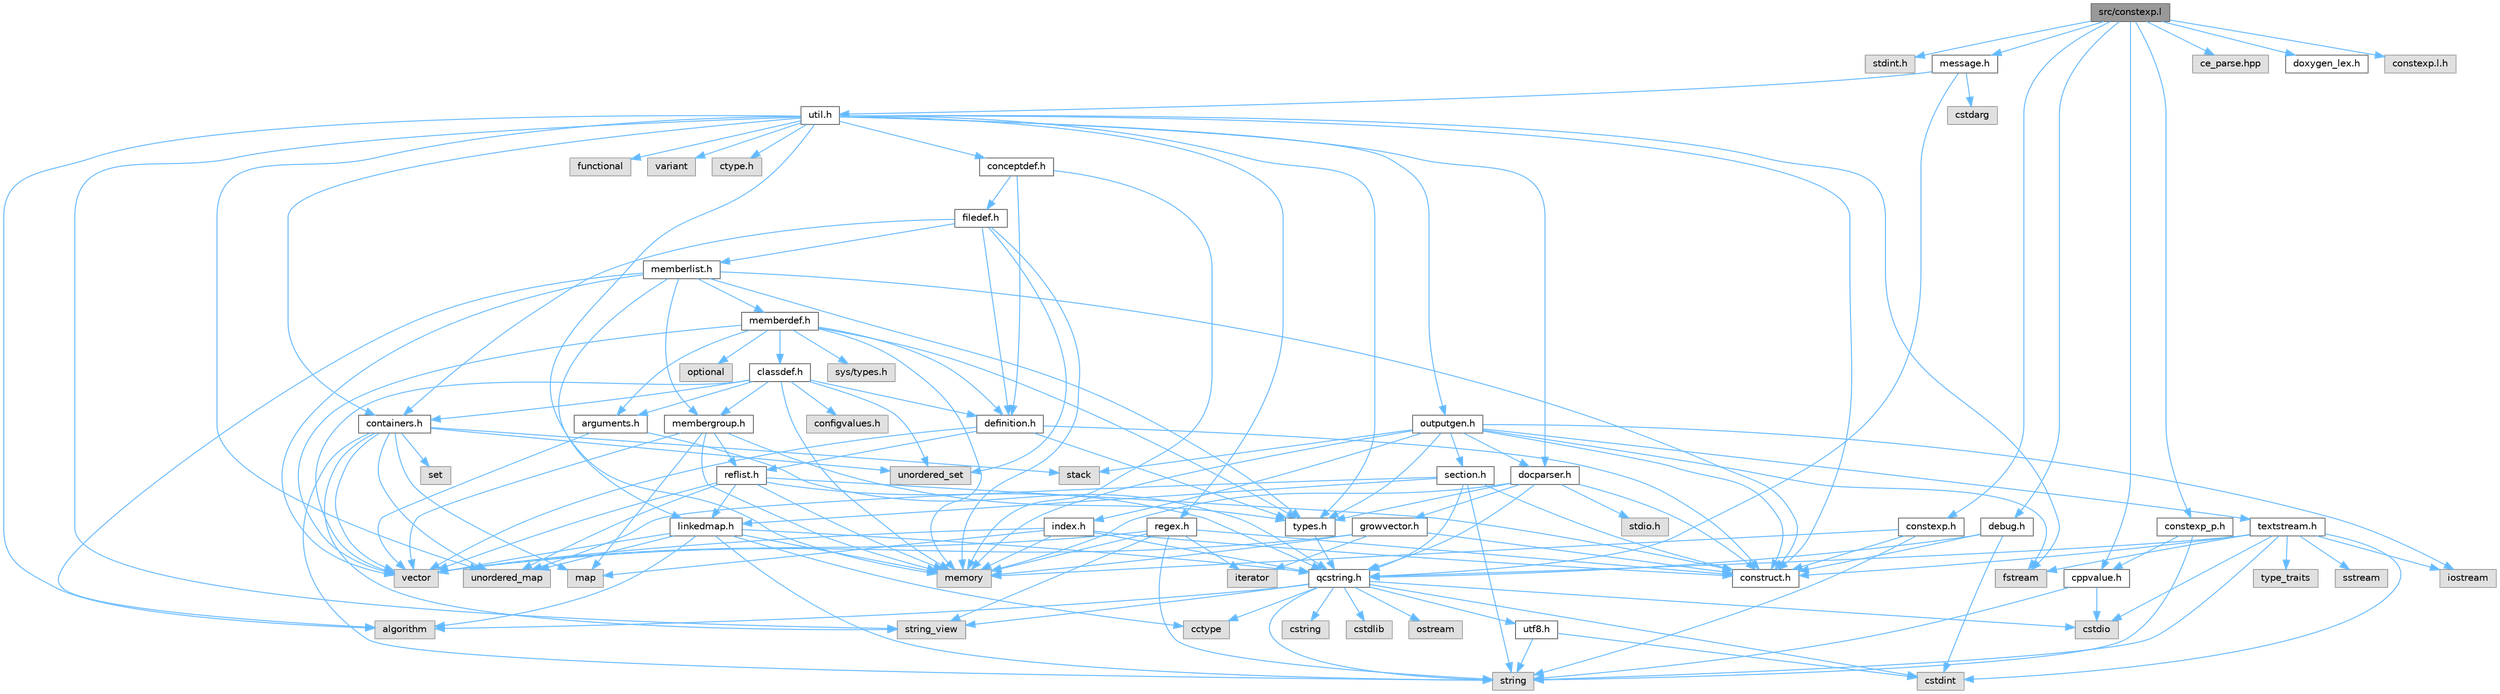 digraph "src/constexp.l"
{
 // INTERACTIVE_SVG=YES
 // LATEX_PDF_SIZE
  bgcolor="transparent";
  edge [fontname=Helvetica,fontsize=10,labelfontname=Helvetica,labelfontsize=10];
  node [fontname=Helvetica,fontsize=10,shape=box,height=0.2,width=0.4];
  Node1 [id="Node000001",label="src/constexp.l",height=0.2,width=0.4,color="gray40", fillcolor="grey60", style="filled", fontcolor="black",tooltip=" "];
  Node1 -> Node2 [id="edge1_Node000001_Node000002",color="steelblue1",style="solid",tooltip=" "];
  Node2 [id="Node000002",label="stdint.h",height=0.2,width=0.4,color="grey60", fillcolor="#E0E0E0", style="filled",tooltip=" "];
  Node1 -> Node3 [id="edge2_Node000001_Node000003",color="steelblue1",style="solid",tooltip=" "];
  Node3 [id="Node000003",label="constexp_p.h",height=0.2,width=0.4,color="grey40", fillcolor="white", style="filled",URL="$da/d12/constexp__p_8h.html",tooltip="Private interface between Parser (constexp.y) and Lexer (constexp.l)"];
  Node3 -> Node4 [id="edge3_Node000003_Node000004",color="steelblue1",style="solid",tooltip=" "];
  Node4 [id="Node000004",label="string",height=0.2,width=0.4,color="grey60", fillcolor="#E0E0E0", style="filled",tooltip=" "];
  Node3 -> Node5 [id="edge4_Node000003_Node000005",color="steelblue1",style="solid",tooltip=" "];
  Node5 [id="Node000005",label="cppvalue.h",height=0.2,width=0.4,color="grey40", fillcolor="white", style="filled",URL="$d6/dcc/cppvalue_8h.html",tooltip=" "];
  Node5 -> Node6 [id="edge5_Node000005_Node000006",color="steelblue1",style="solid",tooltip=" "];
  Node6 [id="Node000006",label="cstdio",height=0.2,width=0.4,color="grey60", fillcolor="#E0E0E0", style="filled",tooltip=" "];
  Node5 -> Node4 [id="edge6_Node000005_Node000004",color="steelblue1",style="solid",tooltip=" "];
  Node1 -> Node7 [id="edge7_Node000001_Node000007",color="steelblue1",style="solid",tooltip=" "];
  Node7 [id="Node000007",label="constexp.h",height=0.2,width=0.4,color="grey40", fillcolor="white", style="filled",URL="$d6/dd8/constexp_8h.html",tooltip=" "];
  Node7 -> Node4 [id="edge8_Node000007_Node000004",color="steelblue1",style="solid",tooltip=" "];
  Node7 -> Node8 [id="edge9_Node000007_Node000008",color="steelblue1",style="solid",tooltip=" "];
  Node8 [id="Node000008",label="memory",height=0.2,width=0.4,color="grey60", fillcolor="#E0E0E0", style="filled",tooltip=" "];
  Node7 -> Node9 [id="edge10_Node000007_Node000009",color="steelblue1",style="solid",tooltip=" "];
  Node9 [id="Node000009",label="construct.h",height=0.2,width=0.4,color="grey40", fillcolor="white", style="filled",URL="$d7/dfc/construct_8h.html",tooltip=" "];
  Node1 -> Node5 [id="edge11_Node000001_Node000005",color="steelblue1",style="solid",tooltip=" "];
  Node1 -> Node10 [id="edge12_Node000001_Node000010",color="steelblue1",style="solid",tooltip=" "];
  Node10 [id="Node000010",label="ce_parse.hpp",height=0.2,width=0.4,color="grey60", fillcolor="#E0E0E0", style="filled",tooltip=" "];
  Node1 -> Node11 [id="edge13_Node000001_Node000011",color="steelblue1",style="solid",tooltip=" "];
  Node11 [id="Node000011",label="message.h",height=0.2,width=0.4,color="grey40", fillcolor="white", style="filled",URL="$d2/d0d/message_8h.html",tooltip=" "];
  Node11 -> Node12 [id="edge14_Node000011_Node000012",color="steelblue1",style="solid",tooltip=" "];
  Node12 [id="Node000012",label="cstdarg",height=0.2,width=0.4,color="grey60", fillcolor="#E0E0E0", style="filled",tooltip=" "];
  Node11 -> Node13 [id="edge15_Node000011_Node000013",color="steelblue1",style="solid",tooltip=" "];
  Node13 [id="Node000013",label="qcstring.h",height=0.2,width=0.4,color="grey40", fillcolor="white", style="filled",URL="$d7/d5c/qcstring_8h.html",tooltip=" "];
  Node13 -> Node4 [id="edge16_Node000013_Node000004",color="steelblue1",style="solid",tooltip=" "];
  Node13 -> Node14 [id="edge17_Node000013_Node000014",color="steelblue1",style="solid",tooltip=" "];
  Node14 [id="Node000014",label="string_view",height=0.2,width=0.4,color="grey60", fillcolor="#E0E0E0", style="filled",tooltip=" "];
  Node13 -> Node15 [id="edge18_Node000013_Node000015",color="steelblue1",style="solid",tooltip=" "];
  Node15 [id="Node000015",label="algorithm",height=0.2,width=0.4,color="grey60", fillcolor="#E0E0E0", style="filled",tooltip=" "];
  Node13 -> Node16 [id="edge19_Node000013_Node000016",color="steelblue1",style="solid",tooltip=" "];
  Node16 [id="Node000016",label="cctype",height=0.2,width=0.4,color="grey60", fillcolor="#E0E0E0", style="filled",tooltip=" "];
  Node13 -> Node17 [id="edge20_Node000013_Node000017",color="steelblue1",style="solid",tooltip=" "];
  Node17 [id="Node000017",label="cstring",height=0.2,width=0.4,color="grey60", fillcolor="#E0E0E0", style="filled",tooltip=" "];
  Node13 -> Node6 [id="edge21_Node000013_Node000006",color="steelblue1",style="solid",tooltip=" "];
  Node13 -> Node18 [id="edge22_Node000013_Node000018",color="steelblue1",style="solid",tooltip=" "];
  Node18 [id="Node000018",label="cstdlib",height=0.2,width=0.4,color="grey60", fillcolor="#E0E0E0", style="filled",tooltip=" "];
  Node13 -> Node19 [id="edge23_Node000013_Node000019",color="steelblue1",style="solid",tooltip=" "];
  Node19 [id="Node000019",label="cstdint",height=0.2,width=0.4,color="grey60", fillcolor="#E0E0E0", style="filled",tooltip=" "];
  Node13 -> Node20 [id="edge24_Node000013_Node000020",color="steelblue1",style="solid",tooltip=" "];
  Node20 [id="Node000020",label="ostream",height=0.2,width=0.4,color="grey60", fillcolor="#E0E0E0", style="filled",tooltip=" "];
  Node13 -> Node21 [id="edge25_Node000013_Node000021",color="steelblue1",style="solid",tooltip=" "];
  Node21 [id="Node000021",label="utf8.h",height=0.2,width=0.4,color="grey40", fillcolor="white", style="filled",URL="$db/d7c/utf8_8h.html",tooltip="Various UTF8 related helper functions."];
  Node21 -> Node19 [id="edge26_Node000021_Node000019",color="steelblue1",style="solid",tooltip=" "];
  Node21 -> Node4 [id="edge27_Node000021_Node000004",color="steelblue1",style="solid",tooltip=" "];
  Node11 -> Node22 [id="edge28_Node000011_Node000022",color="steelblue1",style="solid",tooltip=" "];
  Node22 [id="Node000022",label="util.h",height=0.2,width=0.4,color="grey40", fillcolor="white", style="filled",URL="$d8/d3c/util_8h.html",tooltip="A bunch of utility functions."];
  Node22 -> Node8 [id="edge29_Node000022_Node000008",color="steelblue1",style="solid",tooltip=" "];
  Node22 -> Node23 [id="edge30_Node000022_Node000023",color="steelblue1",style="solid",tooltip=" "];
  Node23 [id="Node000023",label="unordered_map",height=0.2,width=0.4,color="grey60", fillcolor="#E0E0E0", style="filled",tooltip=" "];
  Node22 -> Node15 [id="edge31_Node000022_Node000015",color="steelblue1",style="solid",tooltip=" "];
  Node22 -> Node24 [id="edge32_Node000022_Node000024",color="steelblue1",style="solid",tooltip=" "];
  Node24 [id="Node000024",label="functional",height=0.2,width=0.4,color="grey60", fillcolor="#E0E0E0", style="filled",tooltip=" "];
  Node22 -> Node25 [id="edge33_Node000022_Node000025",color="steelblue1",style="solid",tooltip=" "];
  Node25 [id="Node000025",label="fstream",height=0.2,width=0.4,color="grey60", fillcolor="#E0E0E0", style="filled",tooltip=" "];
  Node22 -> Node26 [id="edge34_Node000022_Node000026",color="steelblue1",style="solid",tooltip=" "];
  Node26 [id="Node000026",label="variant",height=0.2,width=0.4,color="grey60", fillcolor="#E0E0E0", style="filled",tooltip=" "];
  Node22 -> Node14 [id="edge35_Node000022_Node000014",color="steelblue1",style="solid",tooltip=" "];
  Node22 -> Node27 [id="edge36_Node000022_Node000027",color="steelblue1",style="solid",tooltip=" "];
  Node27 [id="Node000027",label="ctype.h",height=0.2,width=0.4,color="grey60", fillcolor="#E0E0E0", style="filled",tooltip=" "];
  Node22 -> Node28 [id="edge37_Node000022_Node000028",color="steelblue1",style="solid",tooltip=" "];
  Node28 [id="Node000028",label="types.h",height=0.2,width=0.4,color="grey40", fillcolor="white", style="filled",URL="$d9/d49/types_8h.html",tooltip="This file contains a number of basic enums and types."];
  Node28 -> Node13 [id="edge38_Node000028_Node000013",color="steelblue1",style="solid",tooltip=" "];
  Node22 -> Node29 [id="edge39_Node000022_Node000029",color="steelblue1",style="solid",tooltip=" "];
  Node29 [id="Node000029",label="docparser.h",height=0.2,width=0.4,color="grey40", fillcolor="white", style="filled",URL="$de/d9c/docparser_8h.html",tooltip=" "];
  Node29 -> Node30 [id="edge40_Node000029_Node000030",color="steelblue1",style="solid",tooltip=" "];
  Node30 [id="Node000030",label="stdio.h",height=0.2,width=0.4,color="grey60", fillcolor="#E0E0E0", style="filled",tooltip=" "];
  Node29 -> Node8 [id="edge41_Node000029_Node000008",color="steelblue1",style="solid",tooltip=" "];
  Node29 -> Node13 [id="edge42_Node000029_Node000013",color="steelblue1",style="solid",tooltip=" "];
  Node29 -> Node31 [id="edge43_Node000029_Node000031",color="steelblue1",style="solid",tooltip=" "];
  Node31 [id="Node000031",label="growvector.h",height=0.2,width=0.4,color="grey40", fillcolor="white", style="filled",URL="$d7/d50/growvector_8h.html",tooltip=" "];
  Node31 -> Node32 [id="edge44_Node000031_Node000032",color="steelblue1",style="solid",tooltip=" "];
  Node32 [id="Node000032",label="vector",height=0.2,width=0.4,color="grey60", fillcolor="#E0E0E0", style="filled",tooltip=" "];
  Node31 -> Node8 [id="edge45_Node000031_Node000008",color="steelblue1",style="solid",tooltip=" "];
  Node31 -> Node33 [id="edge46_Node000031_Node000033",color="steelblue1",style="solid",tooltip=" "];
  Node33 [id="Node000033",label="iterator",height=0.2,width=0.4,color="grey60", fillcolor="#E0E0E0", style="filled",tooltip=" "];
  Node31 -> Node9 [id="edge47_Node000031_Node000009",color="steelblue1",style="solid",tooltip=" "];
  Node29 -> Node9 [id="edge48_Node000029_Node000009",color="steelblue1",style="solid",tooltip=" "];
  Node29 -> Node28 [id="edge49_Node000029_Node000028",color="steelblue1",style="solid",tooltip=" "];
  Node22 -> Node34 [id="edge50_Node000022_Node000034",color="steelblue1",style="solid",tooltip=" "];
  Node34 [id="Node000034",label="containers.h",height=0.2,width=0.4,color="grey40", fillcolor="white", style="filled",URL="$d5/d75/containers_8h.html",tooltip=" "];
  Node34 -> Node32 [id="edge51_Node000034_Node000032",color="steelblue1",style="solid",tooltip=" "];
  Node34 -> Node4 [id="edge52_Node000034_Node000004",color="steelblue1",style="solid",tooltip=" "];
  Node34 -> Node14 [id="edge53_Node000034_Node000014",color="steelblue1",style="solid",tooltip=" "];
  Node34 -> Node35 [id="edge54_Node000034_Node000035",color="steelblue1",style="solid",tooltip=" "];
  Node35 [id="Node000035",label="set",height=0.2,width=0.4,color="grey60", fillcolor="#E0E0E0", style="filled",tooltip=" "];
  Node34 -> Node36 [id="edge55_Node000034_Node000036",color="steelblue1",style="solid",tooltip=" "];
  Node36 [id="Node000036",label="map",height=0.2,width=0.4,color="grey60", fillcolor="#E0E0E0", style="filled",tooltip=" "];
  Node34 -> Node37 [id="edge56_Node000034_Node000037",color="steelblue1",style="solid",tooltip=" "];
  Node37 [id="Node000037",label="unordered_set",height=0.2,width=0.4,color="grey60", fillcolor="#E0E0E0", style="filled",tooltip=" "];
  Node34 -> Node23 [id="edge57_Node000034_Node000023",color="steelblue1",style="solid",tooltip=" "];
  Node34 -> Node38 [id="edge58_Node000034_Node000038",color="steelblue1",style="solid",tooltip=" "];
  Node38 [id="Node000038",label="stack",height=0.2,width=0.4,color="grey60", fillcolor="#E0E0E0", style="filled",tooltip=" "];
  Node22 -> Node39 [id="edge59_Node000022_Node000039",color="steelblue1",style="solid",tooltip=" "];
  Node39 [id="Node000039",label="outputgen.h",height=0.2,width=0.4,color="grey40", fillcolor="white", style="filled",URL="$df/d06/outputgen_8h.html",tooltip=" "];
  Node39 -> Node8 [id="edge60_Node000039_Node000008",color="steelblue1",style="solid",tooltip=" "];
  Node39 -> Node38 [id="edge61_Node000039_Node000038",color="steelblue1",style="solid",tooltip=" "];
  Node39 -> Node40 [id="edge62_Node000039_Node000040",color="steelblue1",style="solid",tooltip=" "];
  Node40 [id="Node000040",label="iostream",height=0.2,width=0.4,color="grey60", fillcolor="#E0E0E0", style="filled",tooltip=" "];
  Node39 -> Node25 [id="edge63_Node000039_Node000025",color="steelblue1",style="solid",tooltip=" "];
  Node39 -> Node28 [id="edge64_Node000039_Node000028",color="steelblue1",style="solid",tooltip=" "];
  Node39 -> Node41 [id="edge65_Node000039_Node000041",color="steelblue1",style="solid",tooltip=" "];
  Node41 [id="Node000041",label="index.h",height=0.2,width=0.4,color="grey40", fillcolor="white", style="filled",URL="$d1/db5/index_8h.html",tooltip=" "];
  Node41 -> Node8 [id="edge66_Node000041_Node000008",color="steelblue1",style="solid",tooltip=" "];
  Node41 -> Node32 [id="edge67_Node000041_Node000032",color="steelblue1",style="solid",tooltip=" "];
  Node41 -> Node36 [id="edge68_Node000041_Node000036",color="steelblue1",style="solid",tooltip=" "];
  Node41 -> Node13 [id="edge69_Node000041_Node000013",color="steelblue1",style="solid",tooltip=" "];
  Node41 -> Node9 [id="edge70_Node000041_Node000009",color="steelblue1",style="solid",tooltip=" "];
  Node39 -> Node42 [id="edge71_Node000039_Node000042",color="steelblue1",style="solid",tooltip=" "];
  Node42 [id="Node000042",label="section.h",height=0.2,width=0.4,color="grey40", fillcolor="white", style="filled",URL="$d1/d2a/section_8h.html",tooltip=" "];
  Node42 -> Node4 [id="edge72_Node000042_Node000004",color="steelblue1",style="solid",tooltip=" "];
  Node42 -> Node23 [id="edge73_Node000042_Node000023",color="steelblue1",style="solid",tooltip=" "];
  Node42 -> Node13 [id="edge74_Node000042_Node000013",color="steelblue1",style="solid",tooltip=" "];
  Node42 -> Node43 [id="edge75_Node000042_Node000043",color="steelblue1",style="solid",tooltip=" "];
  Node43 [id="Node000043",label="linkedmap.h",height=0.2,width=0.4,color="grey40", fillcolor="white", style="filled",URL="$da/de1/linkedmap_8h.html",tooltip=" "];
  Node43 -> Node23 [id="edge76_Node000043_Node000023",color="steelblue1",style="solid",tooltip=" "];
  Node43 -> Node32 [id="edge77_Node000043_Node000032",color="steelblue1",style="solid",tooltip=" "];
  Node43 -> Node8 [id="edge78_Node000043_Node000008",color="steelblue1",style="solid",tooltip=" "];
  Node43 -> Node4 [id="edge79_Node000043_Node000004",color="steelblue1",style="solid",tooltip=" "];
  Node43 -> Node15 [id="edge80_Node000043_Node000015",color="steelblue1",style="solid",tooltip=" "];
  Node43 -> Node16 [id="edge81_Node000043_Node000016",color="steelblue1",style="solid",tooltip=" "];
  Node43 -> Node13 [id="edge82_Node000043_Node000013",color="steelblue1",style="solid",tooltip=" "];
  Node42 -> Node9 [id="edge83_Node000042_Node000009",color="steelblue1",style="solid",tooltip=" "];
  Node39 -> Node44 [id="edge84_Node000039_Node000044",color="steelblue1",style="solid",tooltip=" "];
  Node44 [id="Node000044",label="textstream.h",height=0.2,width=0.4,color="grey40", fillcolor="white", style="filled",URL="$d4/d7d/textstream_8h.html",tooltip=" "];
  Node44 -> Node4 [id="edge85_Node000044_Node000004",color="steelblue1",style="solid",tooltip=" "];
  Node44 -> Node40 [id="edge86_Node000044_Node000040",color="steelblue1",style="solid",tooltip=" "];
  Node44 -> Node45 [id="edge87_Node000044_Node000045",color="steelblue1",style="solid",tooltip=" "];
  Node45 [id="Node000045",label="sstream",height=0.2,width=0.4,color="grey60", fillcolor="#E0E0E0", style="filled",tooltip=" "];
  Node44 -> Node19 [id="edge88_Node000044_Node000019",color="steelblue1",style="solid",tooltip=" "];
  Node44 -> Node6 [id="edge89_Node000044_Node000006",color="steelblue1",style="solid",tooltip=" "];
  Node44 -> Node25 [id="edge90_Node000044_Node000025",color="steelblue1",style="solid",tooltip=" "];
  Node44 -> Node46 [id="edge91_Node000044_Node000046",color="steelblue1",style="solid",tooltip=" "];
  Node46 [id="Node000046",label="type_traits",height=0.2,width=0.4,color="grey60", fillcolor="#E0E0E0", style="filled",tooltip=" "];
  Node44 -> Node13 [id="edge92_Node000044_Node000013",color="steelblue1",style="solid",tooltip=" "];
  Node44 -> Node9 [id="edge93_Node000044_Node000009",color="steelblue1",style="solid",tooltip=" "];
  Node39 -> Node29 [id="edge94_Node000039_Node000029",color="steelblue1",style="solid",tooltip=" "];
  Node39 -> Node9 [id="edge95_Node000039_Node000009",color="steelblue1",style="solid",tooltip=" "];
  Node22 -> Node47 [id="edge96_Node000022_Node000047",color="steelblue1",style="solid",tooltip=" "];
  Node47 [id="Node000047",label="regex.h",height=0.2,width=0.4,color="grey40", fillcolor="white", style="filled",URL="$d1/d21/regex_8h.html",tooltip=" "];
  Node47 -> Node8 [id="edge97_Node000047_Node000008",color="steelblue1",style="solid",tooltip=" "];
  Node47 -> Node4 [id="edge98_Node000047_Node000004",color="steelblue1",style="solid",tooltip=" "];
  Node47 -> Node14 [id="edge99_Node000047_Node000014",color="steelblue1",style="solid",tooltip=" "];
  Node47 -> Node32 [id="edge100_Node000047_Node000032",color="steelblue1",style="solid",tooltip=" "];
  Node47 -> Node33 [id="edge101_Node000047_Node000033",color="steelblue1",style="solid",tooltip=" "];
  Node47 -> Node9 [id="edge102_Node000047_Node000009",color="steelblue1",style="solid",tooltip=" "];
  Node22 -> Node48 [id="edge103_Node000022_Node000048",color="steelblue1",style="solid",tooltip=" "];
  Node48 [id="Node000048",label="conceptdef.h",height=0.2,width=0.4,color="grey40", fillcolor="white", style="filled",URL="$da/df1/conceptdef_8h.html",tooltip=" "];
  Node48 -> Node8 [id="edge104_Node000048_Node000008",color="steelblue1",style="solid",tooltip=" "];
  Node48 -> Node49 [id="edge105_Node000048_Node000049",color="steelblue1",style="solid",tooltip=" "];
  Node49 [id="Node000049",label="definition.h",height=0.2,width=0.4,color="grey40", fillcolor="white", style="filled",URL="$df/da1/definition_8h.html",tooltip=" "];
  Node49 -> Node32 [id="edge106_Node000049_Node000032",color="steelblue1",style="solid",tooltip=" "];
  Node49 -> Node28 [id="edge107_Node000049_Node000028",color="steelblue1",style="solid",tooltip=" "];
  Node49 -> Node50 [id="edge108_Node000049_Node000050",color="steelblue1",style="solid",tooltip=" "];
  Node50 [id="Node000050",label="reflist.h",height=0.2,width=0.4,color="grey40", fillcolor="white", style="filled",URL="$d1/d02/reflist_8h.html",tooltip=" "];
  Node50 -> Node32 [id="edge109_Node000050_Node000032",color="steelblue1",style="solid",tooltip=" "];
  Node50 -> Node23 [id="edge110_Node000050_Node000023",color="steelblue1",style="solid",tooltip=" "];
  Node50 -> Node8 [id="edge111_Node000050_Node000008",color="steelblue1",style="solid",tooltip=" "];
  Node50 -> Node13 [id="edge112_Node000050_Node000013",color="steelblue1",style="solid",tooltip=" "];
  Node50 -> Node43 [id="edge113_Node000050_Node000043",color="steelblue1",style="solid",tooltip=" "];
  Node50 -> Node9 [id="edge114_Node000050_Node000009",color="steelblue1",style="solid",tooltip=" "];
  Node49 -> Node9 [id="edge115_Node000049_Node000009",color="steelblue1",style="solid",tooltip=" "];
  Node48 -> Node51 [id="edge116_Node000048_Node000051",color="steelblue1",style="solid",tooltip=" "];
  Node51 [id="Node000051",label="filedef.h",height=0.2,width=0.4,color="grey40", fillcolor="white", style="filled",URL="$d4/d3a/filedef_8h.html",tooltip=" "];
  Node51 -> Node8 [id="edge117_Node000051_Node000008",color="steelblue1",style="solid",tooltip=" "];
  Node51 -> Node37 [id="edge118_Node000051_Node000037",color="steelblue1",style="solid",tooltip=" "];
  Node51 -> Node49 [id="edge119_Node000051_Node000049",color="steelblue1",style="solid",tooltip=" "];
  Node51 -> Node52 [id="edge120_Node000051_Node000052",color="steelblue1",style="solid",tooltip=" "];
  Node52 [id="Node000052",label="memberlist.h",height=0.2,width=0.4,color="grey40", fillcolor="white", style="filled",URL="$dd/d78/memberlist_8h.html",tooltip=" "];
  Node52 -> Node32 [id="edge121_Node000052_Node000032",color="steelblue1",style="solid",tooltip=" "];
  Node52 -> Node15 [id="edge122_Node000052_Node000015",color="steelblue1",style="solid",tooltip=" "];
  Node52 -> Node53 [id="edge123_Node000052_Node000053",color="steelblue1",style="solid",tooltip=" "];
  Node53 [id="Node000053",label="memberdef.h",height=0.2,width=0.4,color="grey40", fillcolor="white", style="filled",URL="$d4/d46/memberdef_8h.html",tooltip=" "];
  Node53 -> Node32 [id="edge124_Node000053_Node000032",color="steelblue1",style="solid",tooltip=" "];
  Node53 -> Node8 [id="edge125_Node000053_Node000008",color="steelblue1",style="solid",tooltip=" "];
  Node53 -> Node54 [id="edge126_Node000053_Node000054",color="steelblue1",style="solid",tooltip=" "];
  Node54 [id="Node000054",label="optional",height=0.2,width=0.4,color="grey60", fillcolor="#E0E0E0", style="filled",tooltip=" "];
  Node53 -> Node55 [id="edge127_Node000053_Node000055",color="steelblue1",style="solid",tooltip=" "];
  Node55 [id="Node000055",label="sys/types.h",height=0.2,width=0.4,color="grey60", fillcolor="#E0E0E0", style="filled",tooltip=" "];
  Node53 -> Node28 [id="edge128_Node000053_Node000028",color="steelblue1",style="solid",tooltip=" "];
  Node53 -> Node49 [id="edge129_Node000053_Node000049",color="steelblue1",style="solid",tooltip=" "];
  Node53 -> Node56 [id="edge130_Node000053_Node000056",color="steelblue1",style="solid",tooltip=" "];
  Node56 [id="Node000056",label="arguments.h",height=0.2,width=0.4,color="grey40", fillcolor="white", style="filled",URL="$df/d9b/arguments_8h.html",tooltip=" "];
  Node56 -> Node32 [id="edge131_Node000056_Node000032",color="steelblue1",style="solid",tooltip=" "];
  Node56 -> Node13 [id="edge132_Node000056_Node000013",color="steelblue1",style="solid",tooltip=" "];
  Node53 -> Node57 [id="edge133_Node000053_Node000057",color="steelblue1",style="solid",tooltip=" "];
  Node57 [id="Node000057",label="classdef.h",height=0.2,width=0.4,color="grey40", fillcolor="white", style="filled",URL="$d1/da6/classdef_8h.html",tooltip=" "];
  Node57 -> Node8 [id="edge134_Node000057_Node000008",color="steelblue1",style="solid",tooltip=" "];
  Node57 -> Node32 [id="edge135_Node000057_Node000032",color="steelblue1",style="solid",tooltip=" "];
  Node57 -> Node37 [id="edge136_Node000057_Node000037",color="steelblue1",style="solid",tooltip=" "];
  Node57 -> Node34 [id="edge137_Node000057_Node000034",color="steelblue1",style="solid",tooltip=" "];
  Node57 -> Node49 [id="edge138_Node000057_Node000049",color="steelblue1",style="solid",tooltip=" "];
  Node57 -> Node56 [id="edge139_Node000057_Node000056",color="steelblue1",style="solid",tooltip=" "];
  Node57 -> Node58 [id="edge140_Node000057_Node000058",color="steelblue1",style="solid",tooltip=" "];
  Node58 [id="Node000058",label="membergroup.h",height=0.2,width=0.4,color="grey40", fillcolor="white", style="filled",URL="$d9/d11/membergroup_8h.html",tooltip=" "];
  Node58 -> Node32 [id="edge141_Node000058_Node000032",color="steelblue1",style="solid",tooltip=" "];
  Node58 -> Node36 [id="edge142_Node000058_Node000036",color="steelblue1",style="solid",tooltip=" "];
  Node58 -> Node8 [id="edge143_Node000058_Node000008",color="steelblue1",style="solid",tooltip=" "];
  Node58 -> Node28 [id="edge144_Node000058_Node000028",color="steelblue1",style="solid",tooltip=" "];
  Node58 -> Node50 [id="edge145_Node000058_Node000050",color="steelblue1",style="solid",tooltip=" "];
  Node57 -> Node59 [id="edge146_Node000057_Node000059",color="steelblue1",style="solid",tooltip=" "];
  Node59 [id="Node000059",label="configvalues.h",height=0.2,width=0.4,color="grey60", fillcolor="#E0E0E0", style="filled",tooltip=" "];
  Node52 -> Node43 [id="edge147_Node000052_Node000043",color="steelblue1",style="solid",tooltip=" "];
  Node52 -> Node28 [id="edge148_Node000052_Node000028",color="steelblue1",style="solid",tooltip=" "];
  Node52 -> Node58 [id="edge149_Node000052_Node000058",color="steelblue1",style="solid",tooltip=" "];
  Node52 -> Node9 [id="edge150_Node000052_Node000009",color="steelblue1",style="solid",tooltip=" "];
  Node51 -> Node34 [id="edge151_Node000051_Node000034",color="steelblue1",style="solid",tooltip=" "];
  Node22 -> Node9 [id="edge152_Node000022_Node000009",color="steelblue1",style="solid",tooltip=" "];
  Node1 -> Node60 [id="edge153_Node000001_Node000060",color="steelblue1",style="solid",tooltip=" "];
  Node60 [id="Node000060",label="debug.h",height=0.2,width=0.4,color="grey40", fillcolor="white", style="filled",URL="$db/d16/debug_8h.html",tooltip=" "];
  Node60 -> Node19 [id="edge154_Node000060_Node000019",color="steelblue1",style="solid",tooltip=" "];
  Node60 -> Node13 [id="edge155_Node000060_Node000013",color="steelblue1",style="solid",tooltip=" "];
  Node60 -> Node9 [id="edge156_Node000060_Node000009",color="steelblue1",style="solid",tooltip=" "];
  Node1 -> Node61 [id="edge157_Node000001_Node000061",color="steelblue1",style="solid",tooltip=" "];
  Node61 [id="Node000061",label="doxygen_lex.h",height=0.2,width=0.4,color="grey40", fillcolor="white", style="filled",URL="$d6/da5/doxygen__lex_8h.html",tooltip=" "];
  Node1 -> Node62 [id="edge158_Node000001_Node000062",color="steelblue1",style="solid",tooltip=" "];
  Node62 [id="Node000062",label="constexp.l.h",height=0.2,width=0.4,color="grey60", fillcolor="#E0E0E0", style="filled",tooltip=" "];
}
